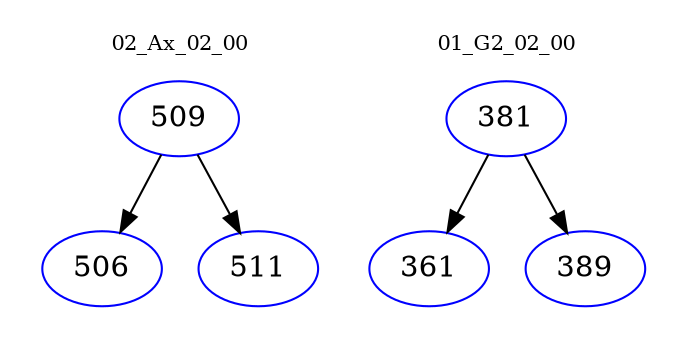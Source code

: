 digraph{
subgraph cluster_0 {
color = white
label = "02_Ax_02_00";
fontsize=10;
T0_509 [label="509", color="blue"]
T0_509 -> T0_506 [color="black"]
T0_506 [label="506", color="blue"]
T0_509 -> T0_511 [color="black"]
T0_511 [label="511", color="blue"]
}
subgraph cluster_1 {
color = white
label = "01_G2_02_00";
fontsize=10;
T1_381 [label="381", color="blue"]
T1_381 -> T1_361 [color="black"]
T1_361 [label="361", color="blue"]
T1_381 -> T1_389 [color="black"]
T1_389 [label="389", color="blue"]
}
}
